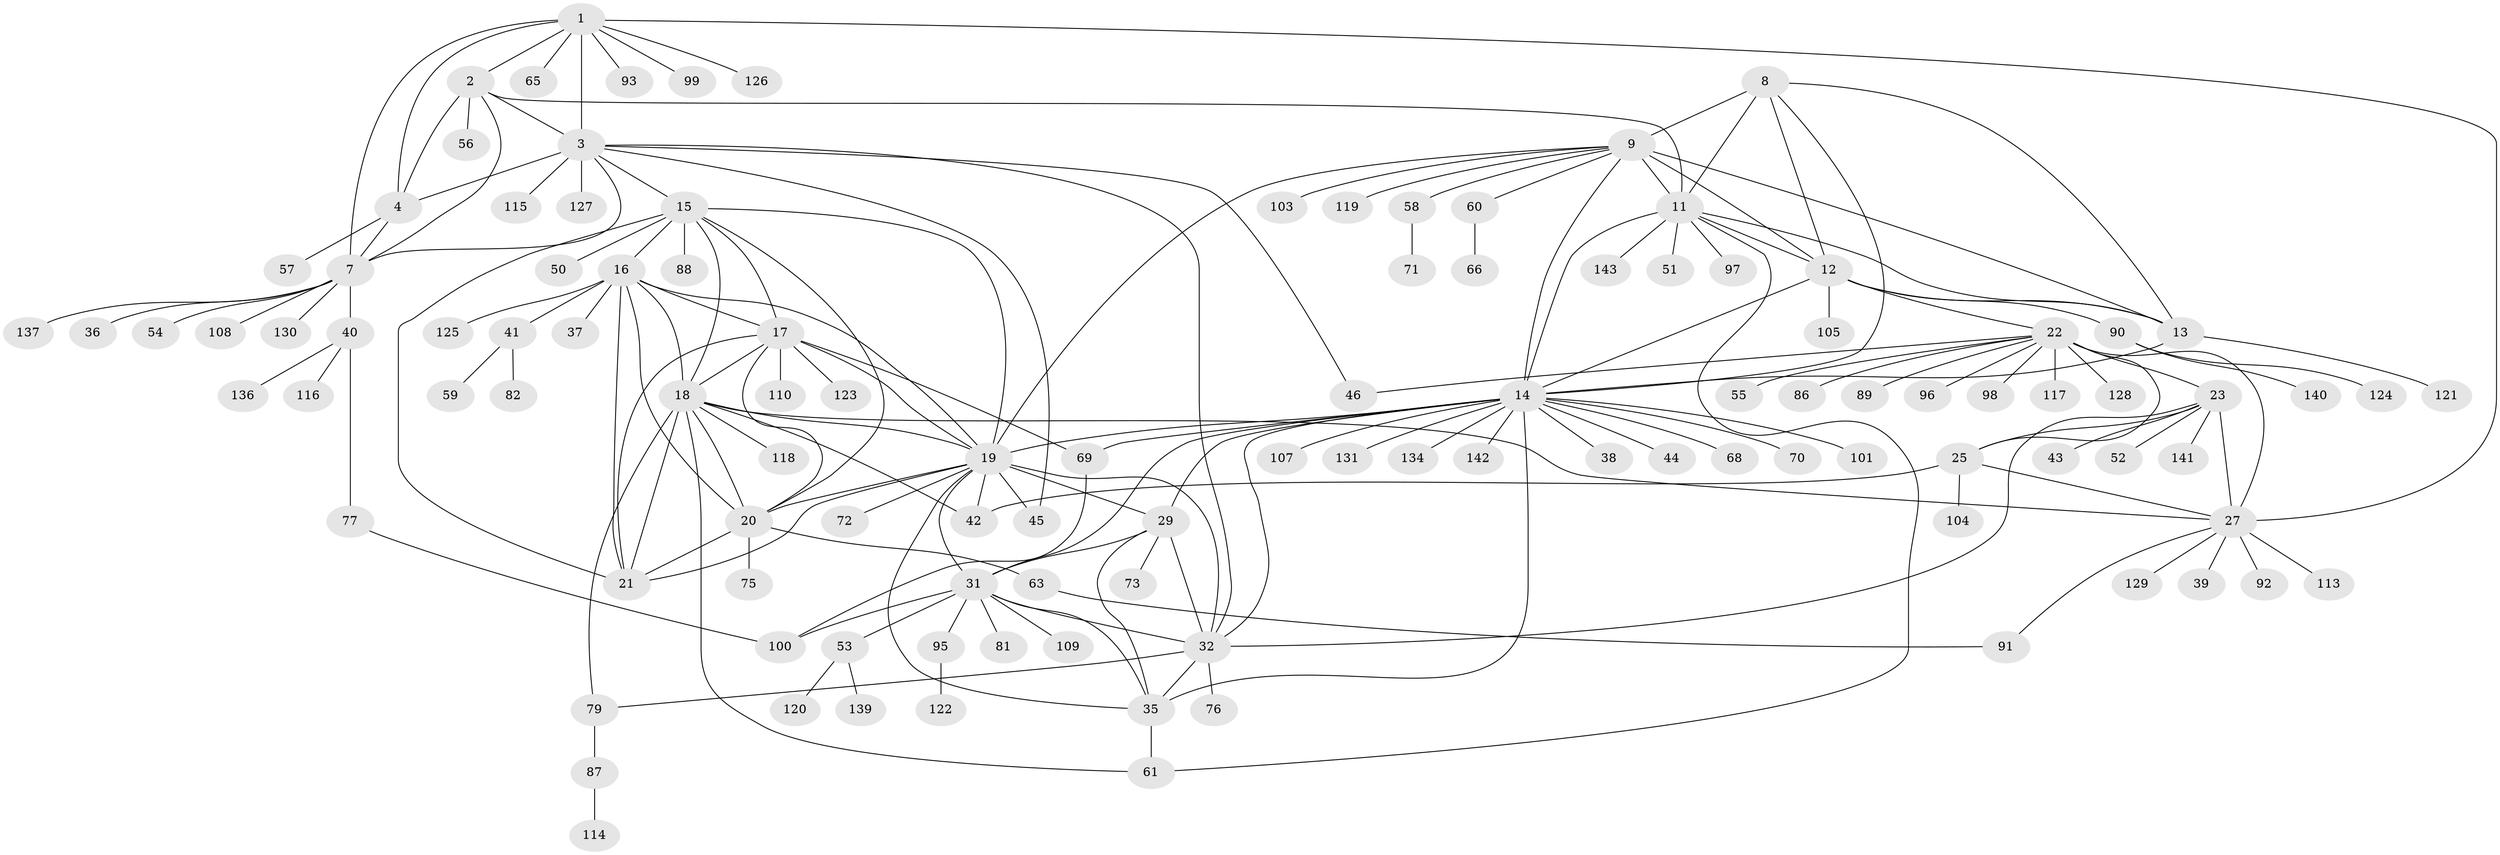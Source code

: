 // Generated by graph-tools (version 1.1) at 2025/52/02/27/25 19:52:19]
// undirected, 113 vertices, 173 edges
graph export_dot {
graph [start="1"]
  node [color=gray90,style=filled];
  1 [super="+6"];
  2;
  3 [super="+5"];
  4 [super="+83"];
  7 [super="+80"];
  8;
  9 [super="+10"];
  11 [super="+135"];
  12 [super="+78"];
  13 [super="+49"];
  14 [super="+30"];
  15 [super="+111"];
  16 [super="+106"];
  17 [super="+74"];
  18 [super="+85"];
  19 [super="+33"];
  20 [super="+47"];
  21;
  22 [super="+24"];
  23 [super="+26"];
  25 [super="+112"];
  27 [super="+28"];
  29;
  31 [super="+48"];
  32 [super="+34"];
  35;
  36;
  37;
  38;
  39;
  40;
  41;
  42 [super="+67"];
  43;
  44 [super="+138"];
  45;
  46;
  50 [super="+102"];
  51;
  52;
  53 [super="+64"];
  54 [super="+62"];
  55;
  56;
  57;
  58;
  59 [super="+94"];
  60 [super="+132"];
  61 [super="+84"];
  63;
  65;
  66;
  68;
  69;
  70;
  71;
  72;
  73;
  75;
  76;
  77;
  79;
  81;
  82;
  86;
  87;
  88;
  89;
  90;
  91;
  92;
  93;
  95;
  96;
  97;
  98;
  99;
  100 [super="+133"];
  101;
  103;
  104;
  105;
  107;
  108;
  109;
  110;
  113;
  114;
  115;
  116;
  117;
  118;
  119;
  120;
  121;
  122;
  123;
  124;
  125;
  126;
  127;
  128;
  129;
  130;
  131;
  134;
  136;
  137;
  139;
  140;
  141;
  142;
  143;
  1 -- 2 [weight=2];
  1 -- 3 [weight=4];
  1 -- 4 [weight=2];
  1 -- 7 [weight=2];
  1 -- 126;
  1 -- 65;
  1 -- 99;
  1 -- 93;
  1 -- 27;
  2 -- 3 [weight=2];
  2 -- 4;
  2 -- 7;
  2 -- 11;
  2 -- 56;
  3 -- 4 [weight=2];
  3 -- 7 [weight=2];
  3 -- 15;
  3 -- 45;
  3 -- 32;
  3 -- 46;
  3 -- 115;
  3 -- 127;
  4 -- 7;
  4 -- 57;
  7 -- 36;
  7 -- 40;
  7 -- 54;
  7 -- 130;
  7 -- 137;
  7 -- 108;
  8 -- 9 [weight=2];
  8 -- 11;
  8 -- 12;
  8 -- 13;
  8 -- 14;
  9 -- 11 [weight=2];
  9 -- 12 [weight=2];
  9 -- 13 [weight=2];
  9 -- 14 [weight=2];
  9 -- 60;
  9 -- 103;
  9 -- 19;
  9 -- 119;
  9 -- 58;
  11 -- 12;
  11 -- 13;
  11 -- 14;
  11 -- 51;
  11 -- 97;
  11 -- 143;
  11 -- 61;
  12 -- 13;
  12 -- 14;
  12 -- 22;
  12 -- 90;
  12 -- 105;
  13 -- 14;
  13 -- 121;
  14 -- 38;
  14 -- 44;
  14 -- 70;
  14 -- 101;
  14 -- 107;
  14 -- 142;
  14 -- 32 [weight=2];
  14 -- 35;
  14 -- 68;
  14 -- 69;
  14 -- 131;
  14 -- 134;
  14 -- 29;
  14 -- 31;
  14 -- 19;
  15 -- 16;
  15 -- 17;
  15 -- 18;
  15 -- 19;
  15 -- 20;
  15 -- 21;
  15 -- 50;
  15 -- 88;
  16 -- 17;
  16 -- 18;
  16 -- 19;
  16 -- 20;
  16 -- 21;
  16 -- 37;
  16 -- 41;
  16 -- 125;
  17 -- 18;
  17 -- 19;
  17 -- 20;
  17 -- 21;
  17 -- 69;
  17 -- 110;
  17 -- 123;
  18 -- 19;
  18 -- 20;
  18 -- 21;
  18 -- 27;
  18 -- 42;
  18 -- 61;
  18 -- 79;
  18 -- 118;
  19 -- 20;
  19 -- 21;
  19 -- 72;
  19 -- 32 [weight=2];
  19 -- 35;
  19 -- 42;
  19 -- 45;
  19 -- 29;
  19 -- 31;
  20 -- 21;
  20 -- 63;
  20 -- 75;
  22 -- 23 [weight=4];
  22 -- 25 [weight=2];
  22 -- 27 [weight=4];
  22 -- 55;
  22 -- 86;
  22 -- 96;
  22 -- 117;
  22 -- 128;
  22 -- 98;
  22 -- 46;
  22 -- 89;
  23 -- 25 [weight=2];
  23 -- 27 [weight=4];
  23 -- 52;
  23 -- 141;
  23 -- 32;
  23 -- 43;
  25 -- 27 [weight=2];
  25 -- 104;
  25 -- 42;
  27 -- 91;
  27 -- 92;
  27 -- 113;
  27 -- 129;
  27 -- 39;
  29 -- 31;
  29 -- 32 [weight=2];
  29 -- 35;
  29 -- 73;
  31 -- 32 [weight=2];
  31 -- 35;
  31 -- 53;
  31 -- 81;
  31 -- 95;
  31 -- 109;
  31 -- 100;
  32 -- 35 [weight=2];
  32 -- 79;
  32 -- 76;
  35 -- 61;
  40 -- 77;
  40 -- 116;
  40 -- 136;
  41 -- 59;
  41 -- 82;
  53 -- 120;
  53 -- 139;
  58 -- 71;
  60 -- 66;
  63 -- 91;
  69 -- 100;
  77 -- 100;
  79 -- 87;
  87 -- 114;
  90 -- 124;
  90 -- 140;
  95 -- 122;
}
